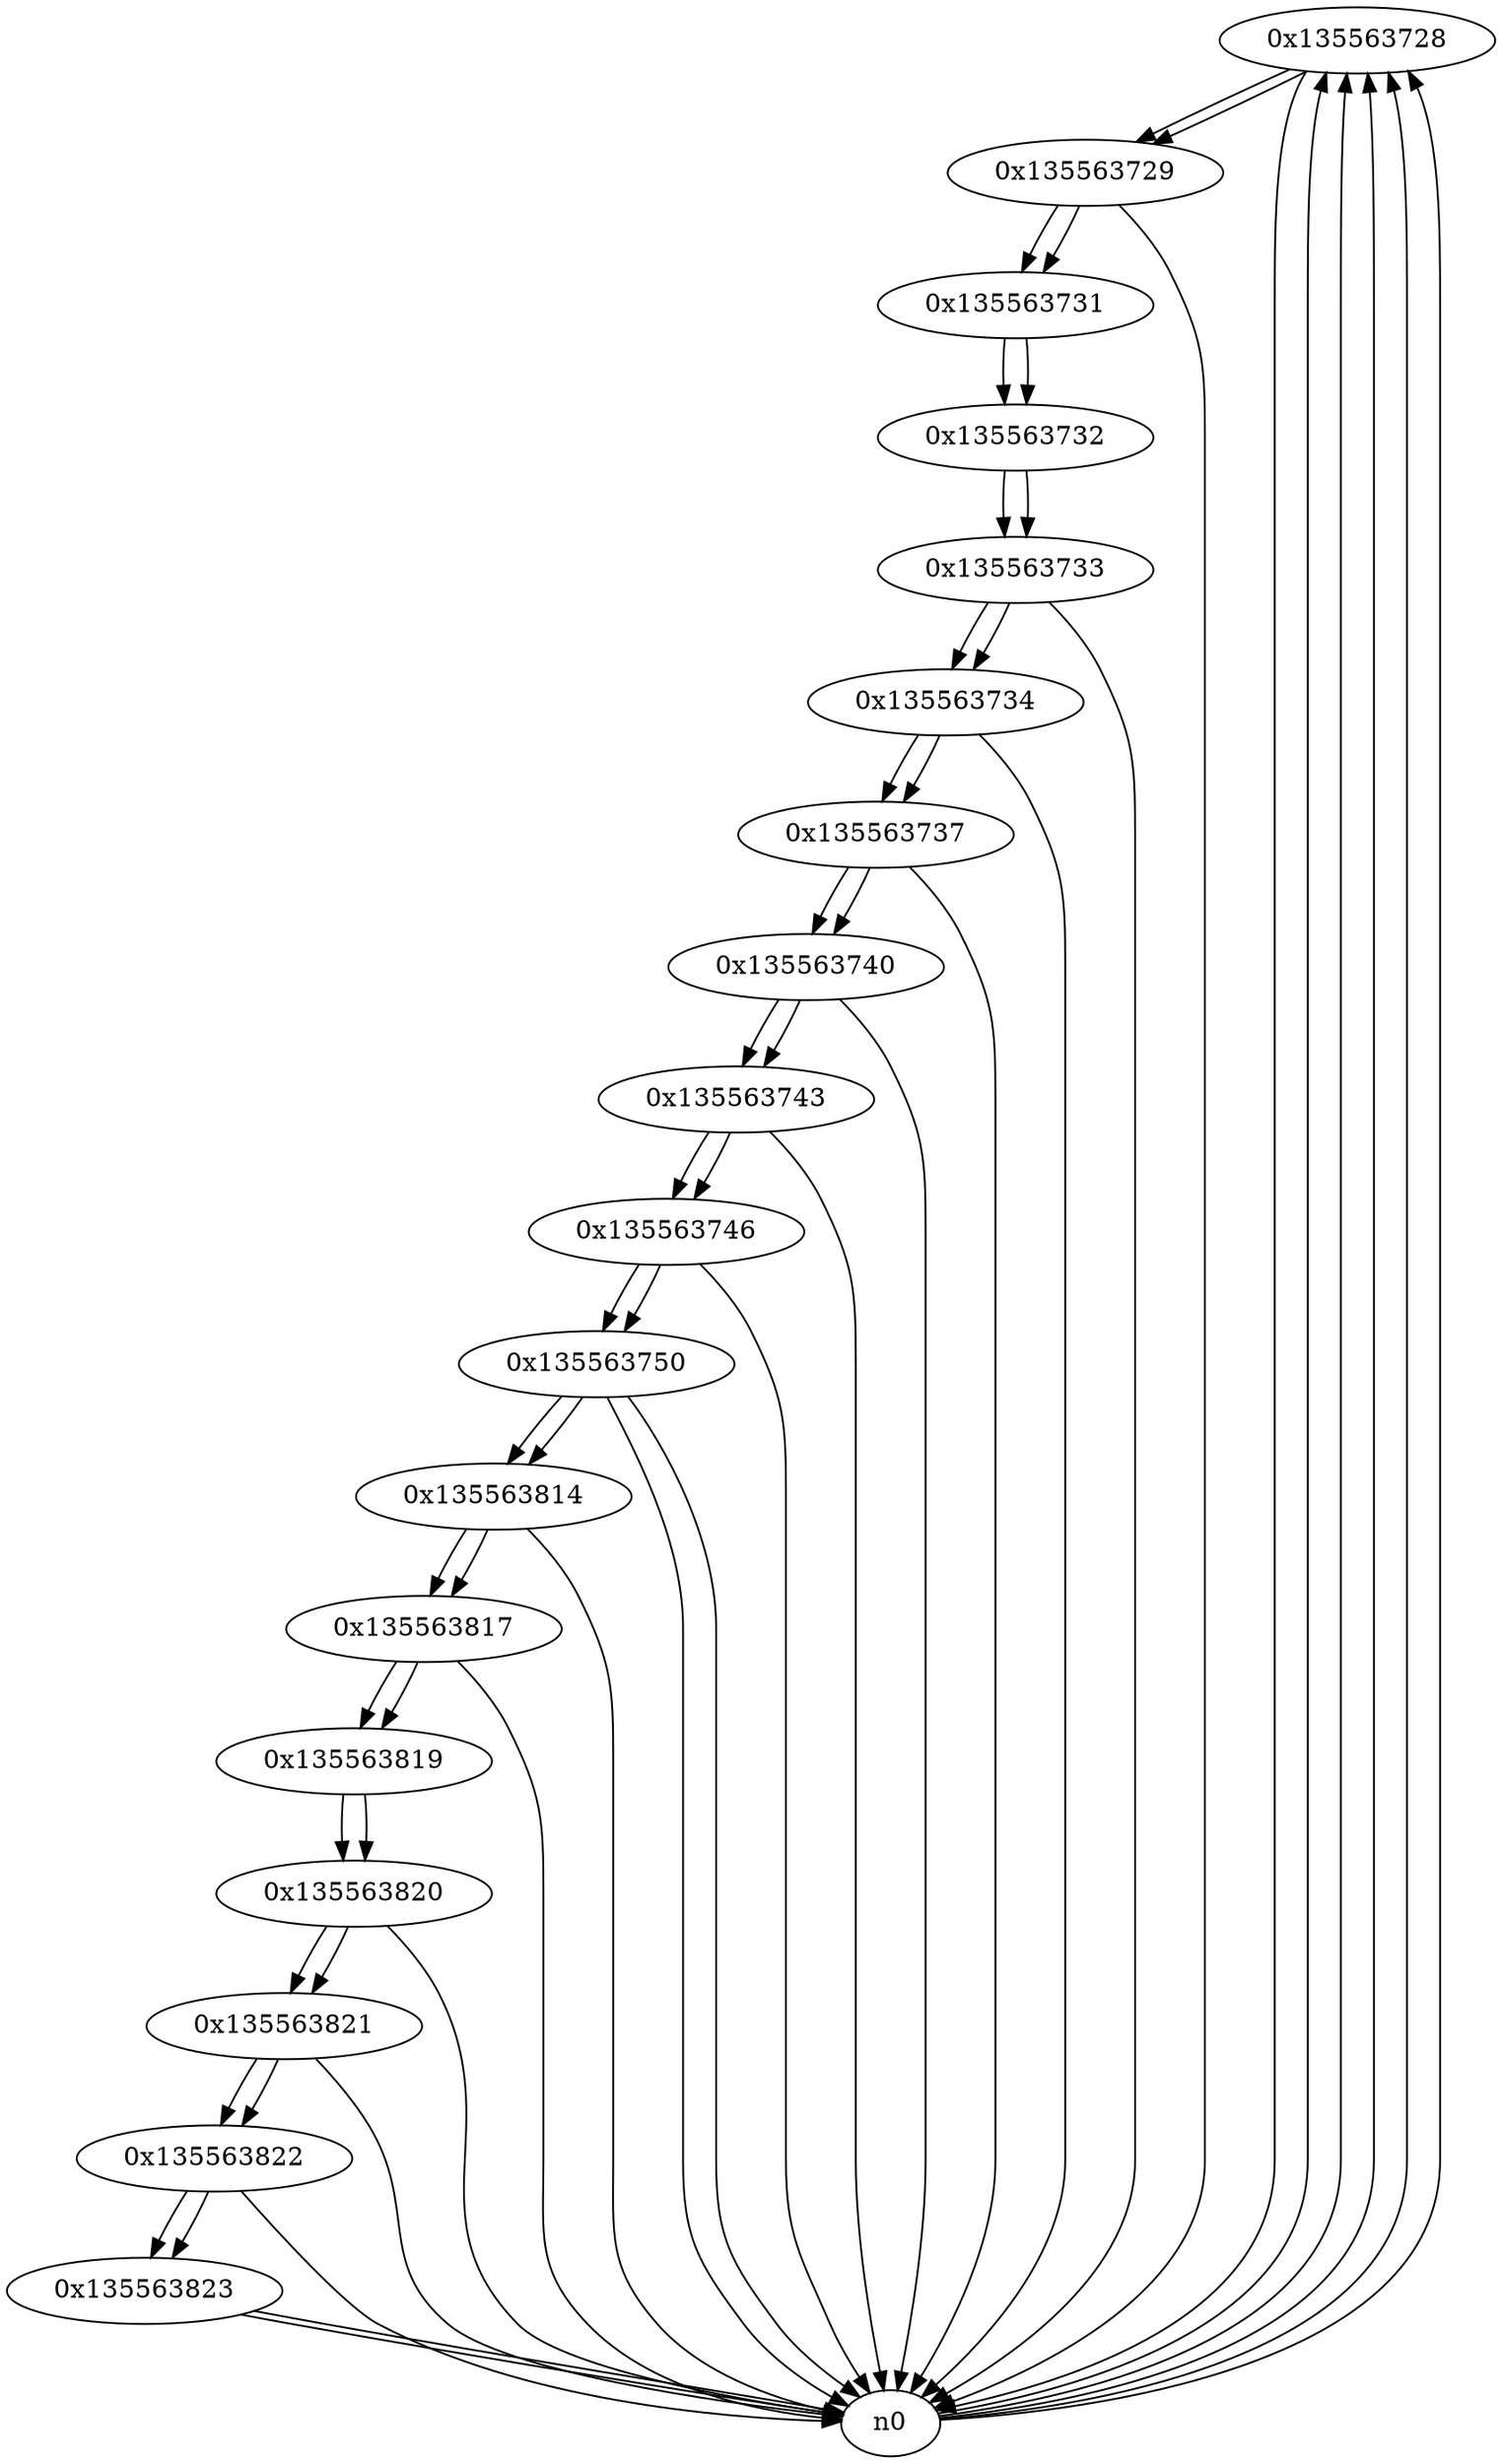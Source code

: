 digraph G{
/* nodes */
  n1 [label="0x135563728"]
  n2 [label="0x135563729"]
  n3 [label="0x135563731"]
  n4 [label="0x135563732"]
  n5 [label="0x135563733"]
  n6 [label="0x135563734"]
  n7 [label="0x135563737"]
  n8 [label="0x135563740"]
  n9 [label="0x135563743"]
  n10 [label="0x135563746"]
  n11 [label="0x135563750"]
  n12 [label="0x135563814"]
  n13 [label="0x135563817"]
  n14 [label="0x135563819"]
  n15 [label="0x135563820"]
  n16 [label="0x135563821"]
  n17 [label="0x135563822"]
  n18 [label="0x135563823"]
/* edges */
n1 -> n2;
n1 -> n0;
n0 -> n1;
n0 -> n1;
n0 -> n1;
n0 -> n1;
n0 -> n1;
n2 -> n3;
n2 -> n0;
n1 -> n2;
n3 -> n4;
n2 -> n3;
n4 -> n5;
n3 -> n4;
n5 -> n6;
n5 -> n0;
n4 -> n5;
n6 -> n7;
n6 -> n0;
n5 -> n6;
n7 -> n8;
n7 -> n0;
n6 -> n7;
n8 -> n9;
n8 -> n0;
n7 -> n8;
n9 -> n10;
n9 -> n0;
n8 -> n9;
n10 -> n11;
n10 -> n0;
n9 -> n10;
n11 -> n12;
n11 -> n0;
n11 -> n0;
n10 -> n11;
n12 -> n13;
n12 -> n0;
n11 -> n12;
n13 -> n14;
n13 -> n0;
n12 -> n13;
n14 -> n15;
n13 -> n14;
n15 -> n16;
n15 -> n0;
n14 -> n15;
n16 -> n17;
n16 -> n0;
n15 -> n16;
n17 -> n18;
n17 -> n0;
n16 -> n17;
n18 -> n0;
n18 -> n0;
n17 -> n18;
}
